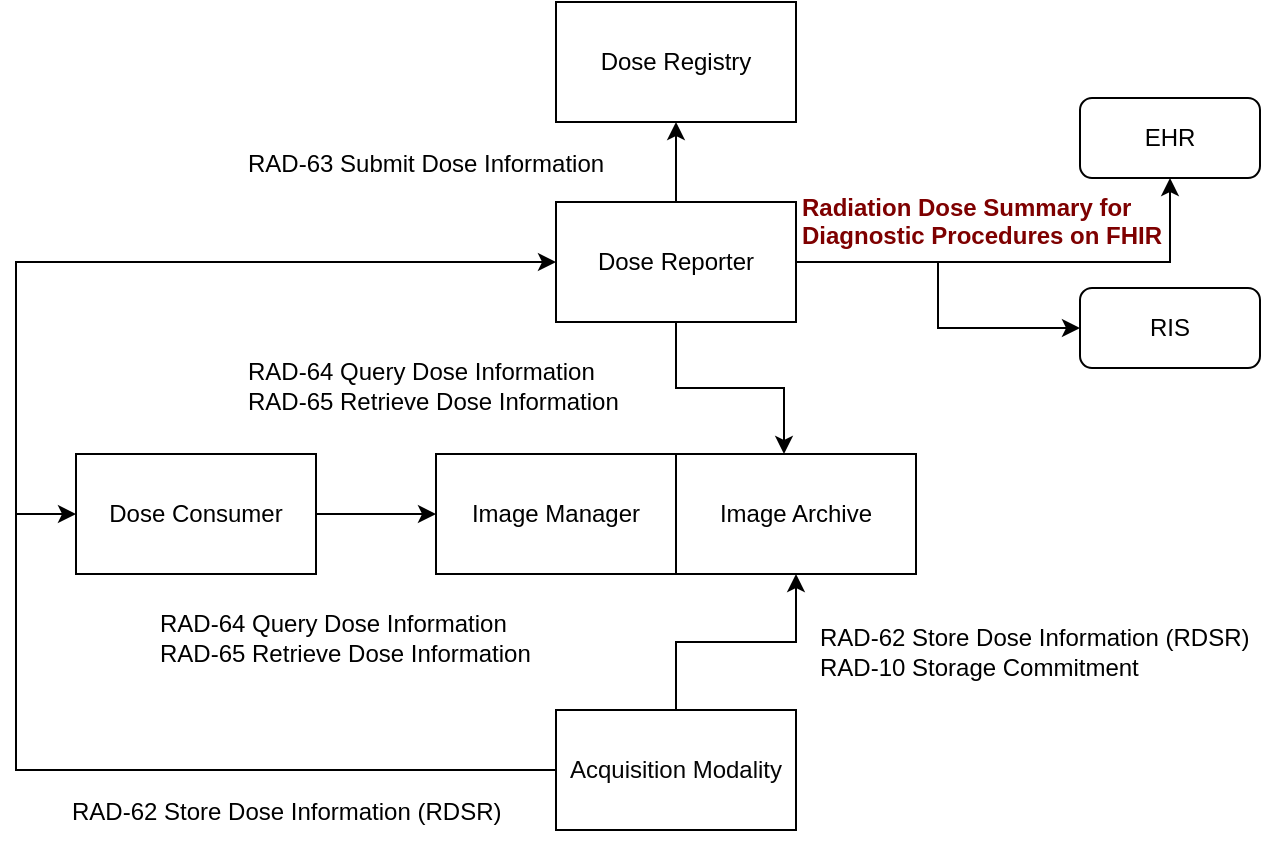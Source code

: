 <mxfile version="21.6.5" type="device">
  <diagram name="Page-1" id="-dl2wjOuyUJ1gArcNqXz">
    <mxGraphModel dx="974" dy="828" grid="1" gridSize="10" guides="1" tooltips="1" connect="1" arrows="1" fold="1" page="1" pageScale="1" pageWidth="850" pageHeight="1100" background="#ffffff" math="0" shadow="0">
      <root>
        <mxCell id="0" />
        <mxCell id="1" parent="0" />
        <mxCell id="P0WirJqRNze0UaOYiWo2-1" value="&lt;font color=&quot;#000000&quot;&gt;Dose Registry&lt;/font&gt;" style="rounded=0;whiteSpace=wrap;html=1;fillColor=none;strokeColor=#000000;" parent="1" vertex="1">
          <mxGeometry x="350" y="40" width="120" height="60" as="geometry" />
        </mxCell>
        <mxCell id="P0WirJqRNze0UaOYiWo2-13" style="edgeStyle=orthogonalEdgeStyle;rounded=0;orthogonalLoop=1;jettySize=auto;html=1;exitX=0.5;exitY=0;exitDx=0;exitDy=0;entryX=0.5;entryY=1;entryDx=0;entryDy=0;strokeColor=#000000;" parent="1" source="P0WirJqRNze0UaOYiWo2-2" target="P0WirJqRNze0UaOYiWo2-1" edge="1">
          <mxGeometry relative="1" as="geometry" />
        </mxCell>
        <mxCell id="P0WirJqRNze0UaOYiWo2-14" style="edgeStyle=orthogonalEdgeStyle;rounded=0;orthogonalLoop=1;jettySize=auto;html=1;exitX=0.5;exitY=1;exitDx=0;exitDy=0;entryX=0.45;entryY=0;entryDx=0;entryDy=0;entryPerimeter=0;strokeColor=#000000;" parent="1" source="P0WirJqRNze0UaOYiWo2-2" target="P0WirJqRNze0UaOYiWo2-4" edge="1">
          <mxGeometry relative="1" as="geometry" />
        </mxCell>
        <mxCell id="a3i5bwGRxwOStYGxkHnR-1" style="edgeStyle=orthogonalEdgeStyle;rounded=0;orthogonalLoop=1;jettySize=auto;html=1;exitX=1;exitY=0.5;exitDx=0;exitDy=0;" parent="1" source="P0WirJqRNze0UaOYiWo2-2" target="P0WirJqRNze0UaOYiWo2-10" edge="1">
          <mxGeometry relative="1" as="geometry" />
        </mxCell>
        <mxCell id="a3i5bwGRxwOStYGxkHnR-2" style="edgeStyle=orthogonalEdgeStyle;rounded=0;orthogonalLoop=1;jettySize=auto;html=1;exitX=1;exitY=0.5;exitDx=0;exitDy=0;entryX=0.5;entryY=1;entryDx=0;entryDy=0;" parent="1" source="P0WirJqRNze0UaOYiWo2-2" target="P0WirJqRNze0UaOYiWo2-9" edge="1">
          <mxGeometry relative="1" as="geometry" />
        </mxCell>
        <mxCell id="P0WirJqRNze0UaOYiWo2-2" value="&lt;font color=&quot;#000000&quot;&gt;Dose Reporter&lt;/font&gt;" style="rounded=0;whiteSpace=wrap;html=1;fillColor=none;strokeColor=#000000;" parent="1" vertex="1">
          <mxGeometry x="350" y="140" width="120" height="60" as="geometry" />
        </mxCell>
        <mxCell id="P0WirJqRNze0UaOYiWo2-3" value="&lt;font color=&quot;#000000&quot;&gt;Image Manager&lt;/font&gt;" style="rounded=0;whiteSpace=wrap;html=1;fillColor=none;strokeColor=#000000;" parent="1" vertex="1">
          <mxGeometry x="290" y="266" width="120" height="60" as="geometry" />
        </mxCell>
        <mxCell id="P0WirJqRNze0UaOYiWo2-4" value="&lt;font color=&quot;#000000&quot;&gt;Image Archive&lt;/font&gt;" style="rounded=0;whiteSpace=wrap;html=1;fillColor=none;strokeColor=#000000;" parent="1" vertex="1">
          <mxGeometry x="410" y="266" width="120" height="60" as="geometry" />
        </mxCell>
        <mxCell id="P0WirJqRNze0UaOYiWo2-15" style="edgeStyle=orthogonalEdgeStyle;rounded=0;orthogonalLoop=1;jettySize=auto;html=1;exitX=1;exitY=0.5;exitDx=0;exitDy=0;entryX=0;entryY=0.5;entryDx=0;entryDy=0;strokeColor=#000000;" parent="1" source="P0WirJqRNze0UaOYiWo2-5" target="P0WirJqRNze0UaOYiWo2-3" edge="1">
          <mxGeometry relative="1" as="geometry" />
        </mxCell>
        <mxCell id="P0WirJqRNze0UaOYiWo2-5" value="&lt;font color=&quot;#000000&quot;&gt;Dose Consumer&lt;/font&gt;" style="rounded=0;whiteSpace=wrap;html=1;fillColor=none;strokeColor=#000000;" parent="1" vertex="1">
          <mxGeometry x="110" y="266" width="120" height="60" as="geometry" />
        </mxCell>
        <mxCell id="P0WirJqRNze0UaOYiWo2-16" style="edgeStyle=orthogonalEdgeStyle;rounded=0;orthogonalLoop=1;jettySize=auto;html=1;exitX=0;exitY=0.5;exitDx=0;exitDy=0;entryX=0;entryY=0.5;entryDx=0;entryDy=0;strokeColor=#000000;" parent="1" source="P0WirJqRNze0UaOYiWo2-6" target="P0WirJqRNze0UaOYiWo2-5" edge="1">
          <mxGeometry relative="1" as="geometry">
            <Array as="points">
              <mxPoint x="80" y="424" />
              <mxPoint x="80" y="296" />
            </Array>
          </mxGeometry>
        </mxCell>
        <mxCell id="P0WirJqRNze0UaOYiWo2-18" style="edgeStyle=orthogonalEdgeStyle;rounded=0;orthogonalLoop=1;jettySize=auto;html=1;entryX=0;entryY=0.5;entryDx=0;entryDy=0;exitX=0;exitY=0.5;exitDx=0;exitDy=0;strokeColor=#000000;" parent="1" source="P0WirJqRNze0UaOYiWo2-6" target="P0WirJqRNze0UaOYiWo2-2" edge="1">
          <mxGeometry relative="1" as="geometry">
            <Array as="points">
              <mxPoint x="80" y="424" />
              <mxPoint x="80" y="170" />
            </Array>
          </mxGeometry>
        </mxCell>
        <mxCell id="P0WirJqRNze0UaOYiWo2-19" style="edgeStyle=orthogonalEdgeStyle;rounded=0;orthogonalLoop=1;jettySize=auto;html=1;exitX=0.5;exitY=0;exitDx=0;exitDy=0;entryX=0.5;entryY=1;entryDx=0;entryDy=0;strokeColor=#000000;" parent="1" source="P0WirJqRNze0UaOYiWo2-6" target="P0WirJqRNze0UaOYiWo2-4" edge="1">
          <mxGeometry relative="1" as="geometry" />
        </mxCell>
        <mxCell id="P0WirJqRNze0UaOYiWo2-6" value="&lt;font color=&quot;#050505&quot;&gt;Acquisition Modality&lt;/font&gt;" style="rounded=0;whiteSpace=wrap;html=1;fillColor=none;strokeColor=#000000;" parent="1" vertex="1">
          <mxGeometry x="350" y="394" width="120" height="60" as="geometry" />
        </mxCell>
        <mxCell id="P0WirJqRNze0UaOYiWo2-9" value="EHR" style="rounded=1;whiteSpace=wrap;html=1;fontColor=#000000;strokeColor=#000000;fillColor=none;" parent="1" vertex="1">
          <mxGeometry x="612" y="88" width="90" height="40" as="geometry" />
        </mxCell>
        <mxCell id="P0WirJqRNze0UaOYiWo2-10" value="RIS" style="rounded=1;whiteSpace=wrap;html=1;fontColor=#000000;strokeColor=#000000;fillColor=none;" parent="1" vertex="1">
          <mxGeometry x="612" y="183" width="90" height="40" as="geometry" />
        </mxCell>
        <mxCell id="P0WirJqRNze0UaOYiWo2-21" value="RAD-64&amp;nbsp;Query Dose Information&lt;br&gt;RAD-65 Retrieve Dose Information" style="rounded=0;whiteSpace=wrap;html=1;strokeColor=none;align=left;fillColor=none;fontColor=#000000;" parent="1" vertex="1">
          <mxGeometry x="194" y="202" width="210" height="60" as="geometry" />
        </mxCell>
        <mxCell id="P0WirJqRNze0UaOYiWo2-22" value="RAD-63&amp;nbsp;Submit Dose Information" style="rounded=0;whiteSpace=wrap;html=1;strokeColor=none;align=left;fillColor=none;fontColor=#000000;" parent="1" vertex="1">
          <mxGeometry x="194" y="106" width="200" height="30" as="geometry" />
        </mxCell>
        <mxCell id="P0WirJqRNze0UaOYiWo2-23" value="RAD-64&amp;nbsp;Query Dose Information&lt;br&gt;RAD-65 Retrieve Dose Information" style="rounded=0;whiteSpace=wrap;html=1;strokeColor=none;align=left;fillColor=none;fontColor=#000000;" parent="1" vertex="1">
          <mxGeometry x="150" y="330" width="210" height="56" as="geometry" />
        </mxCell>
        <mxCell id="P0WirJqRNze0UaOYiWo2-24" value="RAD-62 Store Dose Information (RDSR)" style="rounded=0;whiteSpace=wrap;html=1;strokeColor=none;align=left;fillColor=none;fontColor=#000000;" parent="1" vertex="1">
          <mxGeometry x="106" y="430" width="226" height="30" as="geometry" />
        </mxCell>
        <mxCell id="P0WirJqRNze0UaOYiWo2-25" value="&lt;font color=&quot;#000000&quot;&gt;RAD-62 Store Dose Information (RDSR)&lt;br&gt;RAD-10 Storage Commitment&lt;/font&gt;" style="rounded=0;whiteSpace=wrap;html=1;strokeColor=none;align=left;fillColor=none;" parent="1" vertex="1">
          <mxGeometry x="480" y="350" width="220" height="30" as="geometry" />
        </mxCell>
        <mxCell id="a3i5bwGRxwOStYGxkHnR-3" value="&lt;span style=&quot;font-weight: bold;&quot;&gt;&lt;font style=&quot;font-size: 12px;&quot;&gt;Radiation Dose Summary for Diagnostic Procedures on FHIR&lt;/font&gt;&lt;/span&gt;" style="text;whiteSpace=wrap;html=1;fontSize=11;fontColor=#7e0000;" parent="1" vertex="1">
          <mxGeometry x="471" y="129" width="185" height="50" as="geometry" />
        </mxCell>
      </root>
    </mxGraphModel>
  </diagram>
</mxfile>

